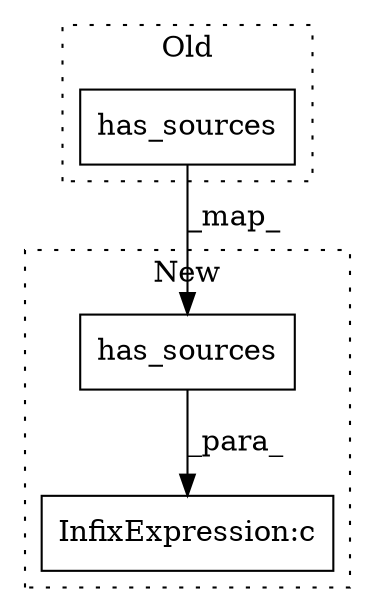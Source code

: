 digraph G {
subgraph cluster0 {
1 [label="has_sources" a="32" s="1614" l="13" shape="box"];
label = "Old";
style="dotted";
}
subgraph cluster1 {
2 [label="has_sources" a="32" s="1630" l="13" shape="box"];
3 [label="InfixExpression:c" a="27" s="1619" l="4" shape="box"];
label = "New";
style="dotted";
}
1 -> 2 [label="_map_"];
2 -> 3 [label="_para_"];
}